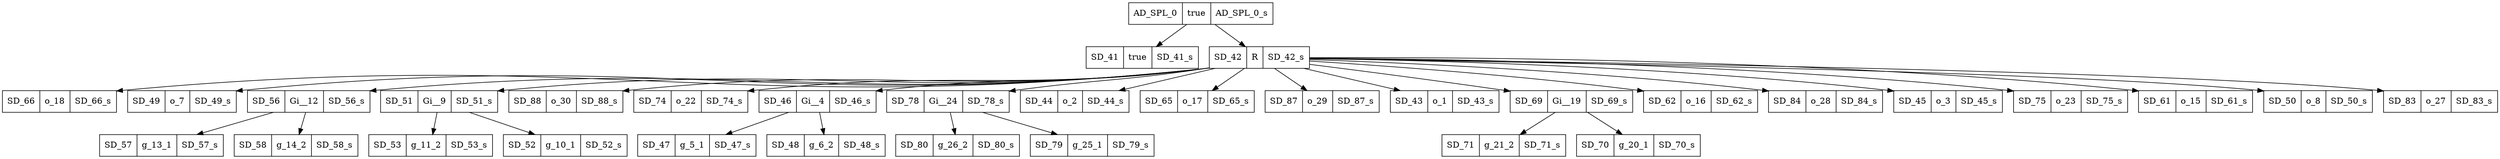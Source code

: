digraph graphname {
AD_SPL_0[shape=record, label="{{AD_SPL_0|true|AD_SPL_0_s}}"];
SD_41[shape=record, label="{{SD_41|true|SD_41_s}}"];
SD_42[shape=record, label="{{SD_42|R|SD_42_s}}"];
SD_66[shape=record, label="{{SD_66|o_18|SD_66_s}}"];
SD_49[shape=record, label="{{SD_49|o_7|SD_49_s}}"];
SD_56[shape=record, label="{{SD_56|Gi__12|SD_56_s}}"];
SD_57[shape=record, label="{{SD_57|g_13_1|SD_57_s}}"];
SD_58[shape=record, label="{{SD_58|g_14_2|SD_58_s}}"];
SD_51[shape=record, label="{{SD_51|Gi__9|SD_51_s}}"];
SD_53[shape=record, label="{{SD_53|g_11_2|SD_53_s}}"];
SD_52[shape=record, label="{{SD_52|g_10_1|SD_52_s}}"];
SD_88[shape=record, label="{{SD_88|o_30|SD_88_s}}"];
SD_74[shape=record, label="{{SD_74|o_22|SD_74_s}}"];
SD_46[shape=record, label="{{SD_46|Gi__4|SD_46_s}}"];
SD_47[shape=record, label="{{SD_47|g_5_1|SD_47_s}}"];
SD_48[shape=record, label="{{SD_48|g_6_2|SD_48_s}}"];
SD_78[shape=record, label="{{SD_78|Gi__24|SD_78_s}}"];
SD_80[shape=record, label="{{SD_80|g_26_2|SD_80_s}}"];
SD_79[shape=record, label="{{SD_79|g_25_1|SD_79_s}}"];
SD_44[shape=record, label="{{SD_44|o_2|SD_44_s}}"];
SD_65[shape=record, label="{{SD_65|o_17|SD_65_s}}"];
SD_87[shape=record, label="{{SD_87|o_29|SD_87_s}}"];
SD_43[shape=record, label="{{SD_43|o_1|SD_43_s}}"];
SD_69[shape=record, label="{{SD_69|Gi__19|SD_69_s}}"];
SD_71[shape=record, label="{{SD_71|g_21_2|SD_71_s}}"];
SD_70[shape=record, label="{{SD_70|g_20_1|SD_70_s}}"];
SD_62[shape=record, label="{{SD_62|o_16|SD_62_s}}"];
SD_84[shape=record, label="{{SD_84|o_28|SD_84_s}}"];
SD_45[shape=record, label="{{SD_45|o_3|SD_45_s}}"];
SD_75[shape=record, label="{{SD_75|o_23|SD_75_s}}"];
SD_61[shape=record, label="{{SD_61|o_15|SD_61_s}}"];
SD_50[shape=record, label="{{SD_50|o_8|SD_50_s}}"];
SD_83[shape=record, label="{{SD_83|o_27|SD_83_s}}"];
AD_SPL_0 -> SD_41;
AD_SPL_0 -> SD_42;
SD_42 -> SD_66;
SD_42 -> SD_49;
SD_42 -> SD_56;
SD_56 -> SD_57;
SD_56 -> SD_58;
SD_42 -> SD_51;
SD_51 -> SD_53;
SD_51 -> SD_52;
SD_42 -> SD_88;
SD_42 -> SD_74;
SD_42 -> SD_46;
SD_46 -> SD_47;
SD_46 -> SD_48;
SD_42 -> SD_78;
SD_78 -> SD_80;
SD_78 -> SD_79;
SD_42 -> SD_44;
SD_42 -> SD_65;
SD_42 -> SD_87;
SD_42 -> SD_43;
SD_42 -> SD_69;
SD_69 -> SD_71;
SD_69 -> SD_70;
SD_42 -> SD_62;
SD_42 -> SD_84;
SD_42 -> SD_45;
SD_42 -> SD_75;
SD_42 -> SD_61;
SD_42 -> SD_50;
SD_42 -> SD_83;
}